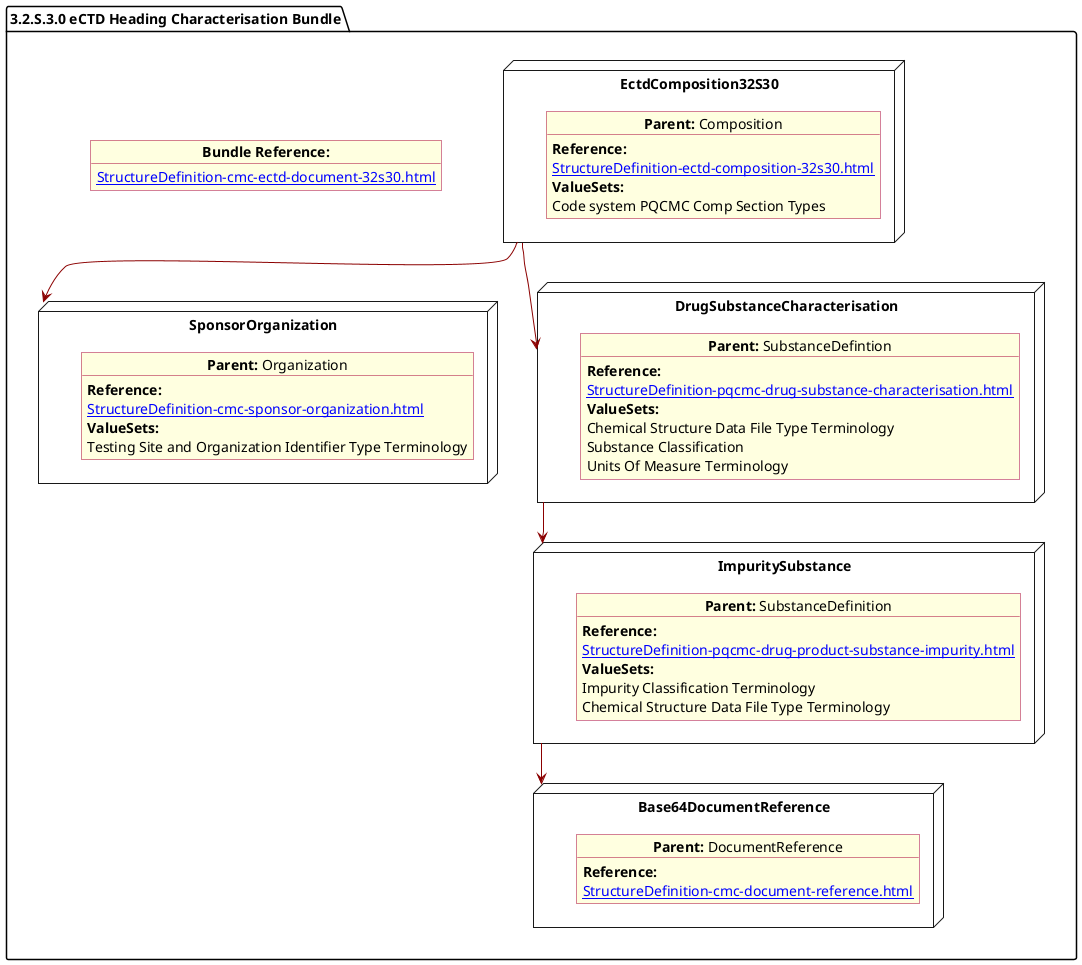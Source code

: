 @startuml SubstanceImpurity
allowmixing
'Mixed model of use case and object
skinparam svgDimensionStyle false
skinparam ObjectBackgroundColor LightYellow
skinparam ObjectBorderColor #A80036
skinparam activityDiamondBorderColor #A80036
skinparam activityDiamondBackgroundColor lawnGreen
skinparam ClassBorderThickness 4

package "3.2.S.3.0 eCTD Heading Characterisation Bundle" as NODES {
  object "**Bundle Reference:**" as objbun {
    [[StructureDefinition-cmc-ectd-document-32s30.html]]
  }

  node "EctdComposition32S30" as N1 {

    object "**Parent:** Composition" as obj1 {
      **Reference:**
      [[StructureDefinition-ectd-composition-32s30.html]]
      **ValueSets:**
      Code system PQCMC Comp Section Types
    }
  }
  node "SponsorOrganization" as NSO {

    object "**Parent:** Organization" as objAu {
      **Reference:**
      [[StructureDefinition-cmc-sponsor-organization.html]]
      **ValueSets:**
      Testing Site and Organization Identifier Type Terminology
    }
  }

  node "DrugSubstanceCharacterisation" as NN {

    object "**Parent:** SubstanceDefintion" as obj3 {

      **Reference:**
      [[StructureDefinition-pqcmc-drug-substance-characterisation.html]]
      **ValueSets:**
      Chemical Structure Data File Type Terminology
      Substance Classification
      Units Of Measure Terminology
    }
  }

  node "ImpuritySubstance" as N6 {

    object "**Parent:** SubstanceDefinition" as obj2 {
      **Reference:**
      [[StructureDefinition-pqcmc-drug-product-substance-impurity.html]]
      **ValueSets:**
      Impurity Classification Terminology
      Chemical Structure Data File Type Terminology
    }
  }
  node "Base64DocumentReference" as NB64 {

    object "**Parent:** DocumentReference"  as obj64 {

      **Reference:**
      [[StructureDefinition-cmc-document-reference.html]]
    }

  }
  N1 -[#darkred]-> NSO
  NN -[#darkred]-> N6
  N1 -[#darkred]-> NN
  N6 -[#darkred]-> NB64
}
@enduml